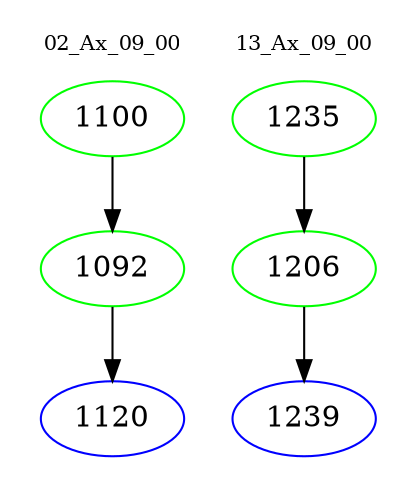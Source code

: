 digraph{
subgraph cluster_0 {
color = white
label = "02_Ax_09_00";
fontsize=10;
T0_1100 [label="1100", color="green"]
T0_1100 -> T0_1092 [color="black"]
T0_1092 [label="1092", color="green"]
T0_1092 -> T0_1120 [color="black"]
T0_1120 [label="1120", color="blue"]
}
subgraph cluster_1 {
color = white
label = "13_Ax_09_00";
fontsize=10;
T1_1235 [label="1235", color="green"]
T1_1235 -> T1_1206 [color="black"]
T1_1206 [label="1206", color="green"]
T1_1206 -> T1_1239 [color="black"]
T1_1239 [label="1239", color="blue"]
}
}
